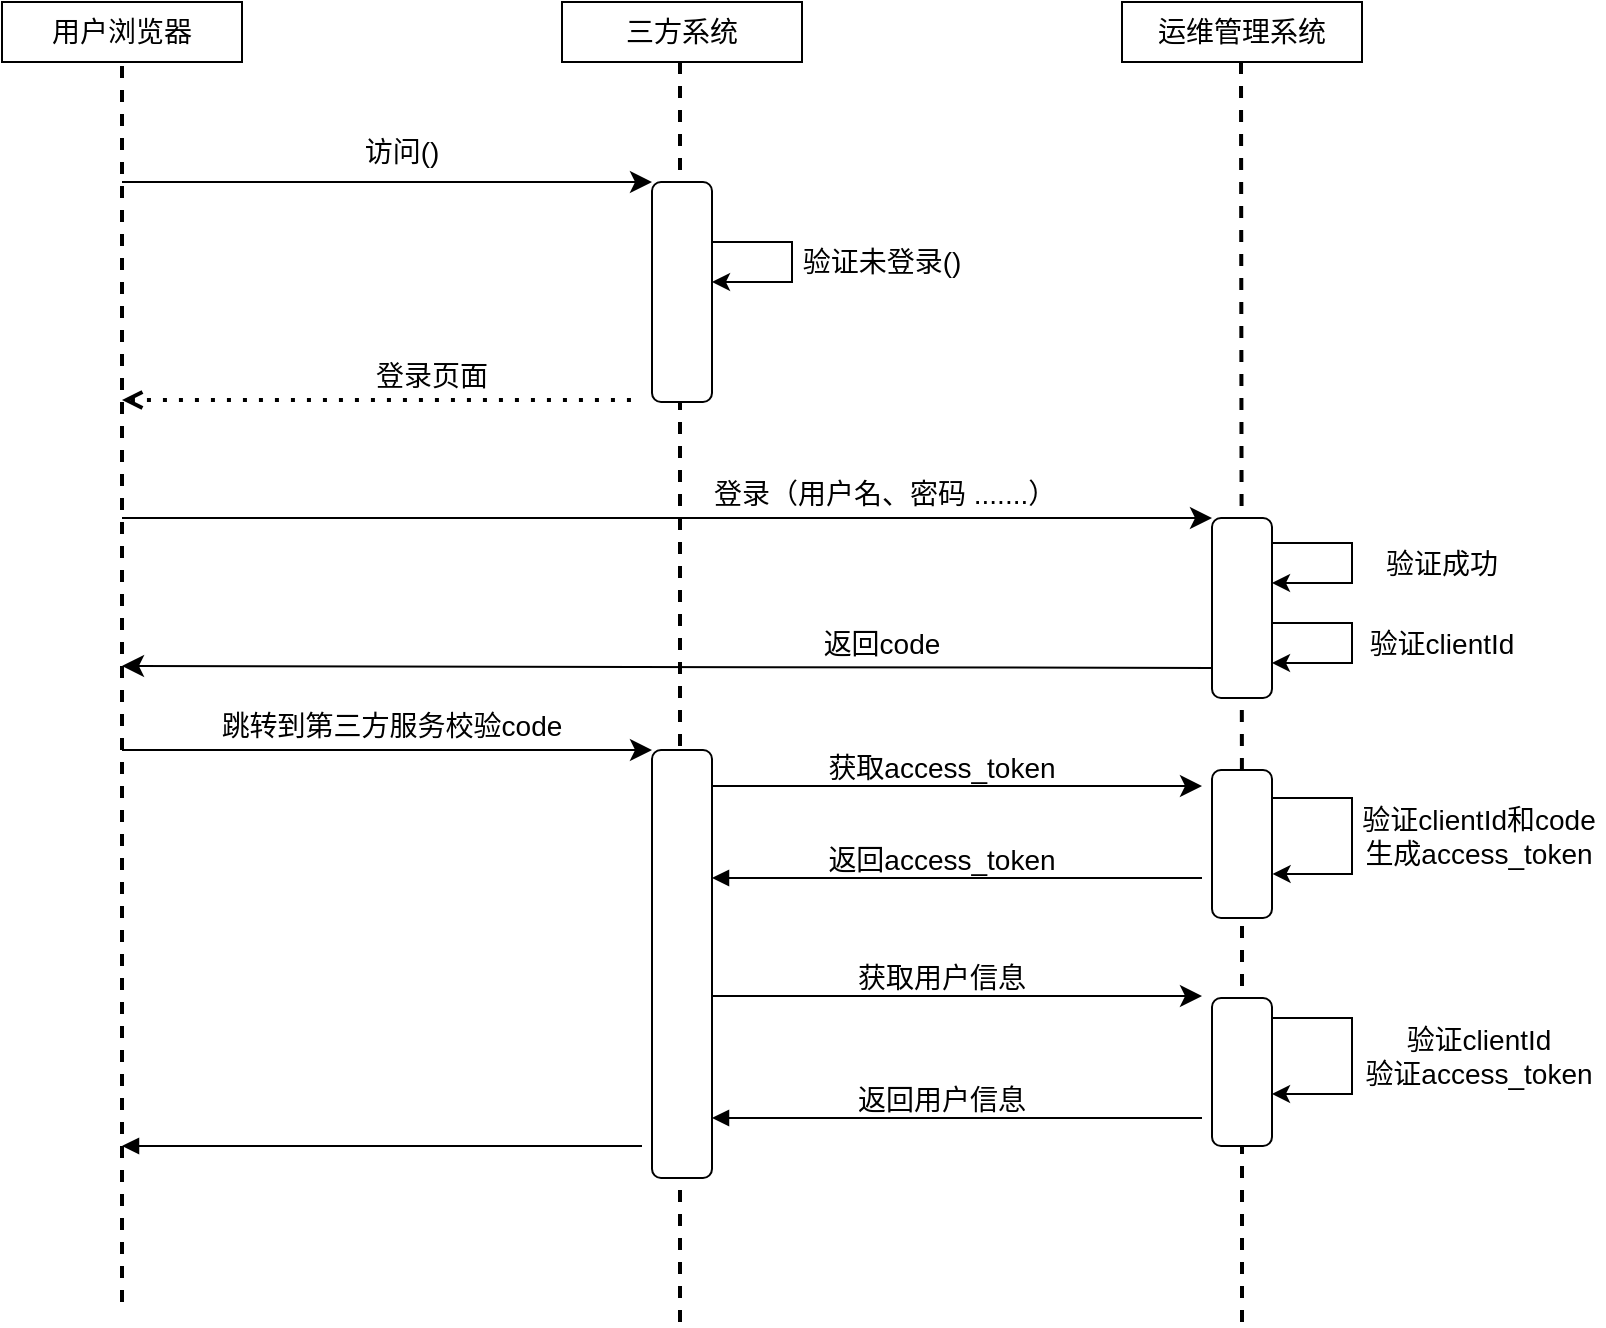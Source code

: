 <mxfile version="26.1.3">
  <diagram name="第 1 页" id="2C3zUtz4Onn53_GNh0Rn">
    <mxGraphModel dx="922" dy="616" grid="1" gridSize="10" guides="1" tooltips="1" connect="1" arrows="1" fold="1" page="1" pageScale="1" pageWidth="827" pageHeight="1169" math="0" shadow="0">
      <root>
        <mxCell id="0" />
        <mxCell id="1" parent="0" />
        <mxCell id="HYNrUmtqzF9IMo-W-l-u-26" value="" style="endArrow=none;dashed=1;html=1;rounded=0;entryX=0.5;entryY=1;entryDx=0;entryDy=0;strokeWidth=2;" edge="1" parent="1" source="HYNrUmtqzF9IMo-W-l-u-39">
          <mxGeometry width="50" height="50" relative="1" as="geometry">
            <mxPoint x="660" y="760" as="sourcePoint" />
            <mxPoint x="659.5" y="200" as="targetPoint" />
          </mxGeometry>
        </mxCell>
        <mxCell id="HYNrUmtqzF9IMo-W-l-u-25" value="" style="endArrow=none;dashed=1;html=1;rounded=0;entryX=0.5;entryY=1;entryDx=0;entryDy=0;strokeWidth=2;" edge="1" parent="1">
          <mxGeometry width="50" height="50" relative="1" as="geometry">
            <mxPoint x="379" y="830" as="sourcePoint" />
            <mxPoint x="379" y="200" as="targetPoint" />
          </mxGeometry>
        </mxCell>
        <mxCell id="HYNrUmtqzF9IMo-W-l-u-1" value="&lt;font style=&quot;font-size: 14px;&quot;&gt;用户浏览器&lt;/font&gt;" style="rounded=0;whiteSpace=wrap;html=1;" vertex="1" parent="1">
          <mxGeometry x="40" y="170" width="120" height="30" as="geometry" />
        </mxCell>
        <mxCell id="HYNrUmtqzF9IMo-W-l-u-2" value="&lt;font style=&quot;font-size: 14px;&quot;&gt;三方系统&lt;/font&gt;" style="rounded=0;whiteSpace=wrap;html=1;" vertex="1" parent="1">
          <mxGeometry x="320" y="170" width="120" height="30" as="geometry" />
        </mxCell>
        <mxCell id="HYNrUmtqzF9IMo-W-l-u-3" value="&lt;font style=&quot;font-size: 14px;&quot;&gt;运维管理系统&lt;/font&gt;" style="rounded=0;whiteSpace=wrap;html=1;" vertex="1" parent="1">
          <mxGeometry x="600" y="170" width="120" height="30" as="geometry" />
        </mxCell>
        <mxCell id="HYNrUmtqzF9IMo-W-l-u-4" value="" style="endArrow=none;dashed=1;html=1;rounded=0;entryX=0.5;entryY=1;entryDx=0;entryDy=0;strokeWidth=2;" edge="1" parent="1" target="HYNrUmtqzF9IMo-W-l-u-1">
          <mxGeometry width="50" height="50" relative="1" as="geometry">
            <mxPoint x="100" y="820" as="sourcePoint" />
            <mxPoint x="100" y="220" as="targetPoint" />
          </mxGeometry>
        </mxCell>
        <mxCell id="HYNrUmtqzF9IMo-W-l-u-5" value="" style="rounded=1;whiteSpace=wrap;html=1;" vertex="1" parent="1">
          <mxGeometry x="365" y="260" width="30" height="110" as="geometry" />
        </mxCell>
        <mxCell id="HYNrUmtqzF9IMo-W-l-u-7" value="" style="endArrow=classic;html=1;rounded=0;entryX=0;entryY=0;entryDx=0;entryDy=0;endSize=8;" edge="1" parent="1" target="HYNrUmtqzF9IMo-W-l-u-5">
          <mxGeometry width="50" height="50" relative="1" as="geometry">
            <mxPoint x="100" y="260" as="sourcePoint" />
            <mxPoint x="250" y="260" as="targetPoint" />
          </mxGeometry>
        </mxCell>
        <mxCell id="HYNrUmtqzF9IMo-W-l-u-8" value="&lt;font style=&quot;font-size: 14px;&quot;&gt;访问()&lt;/font&gt;" style="text;html=1;align=center;verticalAlign=middle;whiteSpace=wrap;rounded=0;" vertex="1" parent="1">
          <mxGeometry x="210" y="230" width="60" height="30" as="geometry" />
        </mxCell>
        <mxCell id="HYNrUmtqzF9IMo-W-l-u-9" value="" style="endArrow=classic;html=1;rounded=0;exitX=1;exitY=0.25;exitDx=0;exitDy=0;entryX=1;entryY=0.5;entryDx=0;entryDy=0;" edge="1" parent="1">
          <mxGeometry width="50" height="50" relative="1" as="geometry">
            <mxPoint x="395" y="290" as="sourcePoint" />
            <mxPoint x="395" y="310" as="targetPoint" />
            <Array as="points">
              <mxPoint x="435" y="290" />
              <mxPoint x="435" y="310" />
            </Array>
          </mxGeometry>
        </mxCell>
        <mxCell id="HYNrUmtqzF9IMo-W-l-u-11" value="&lt;font style=&quot;font-size: 14px;&quot;&gt;验证未登录()&lt;/font&gt;" style="text;html=1;align=center;verticalAlign=middle;whiteSpace=wrap;rounded=0;" vertex="1" parent="1">
          <mxGeometry x="435" y="287.5" width="90" height="25" as="geometry" />
        </mxCell>
        <mxCell id="HYNrUmtqzF9IMo-W-l-u-17" value="" style="endArrow=none;dashed=1;html=1;dashPattern=1 3;strokeWidth=2;rounded=0;startArrow=open;startFill=0;" edge="1" parent="1">
          <mxGeometry width="50" height="50" relative="1" as="geometry">
            <mxPoint x="100" y="369" as="sourcePoint" />
            <mxPoint x="360" y="369" as="targetPoint" />
          </mxGeometry>
        </mxCell>
        <mxCell id="HYNrUmtqzF9IMo-W-l-u-19" value="&lt;span style=&quot;font-size: 14px;&quot;&gt;登录页面&lt;/span&gt;" style="text;html=1;align=center;verticalAlign=middle;whiteSpace=wrap;rounded=0;" vertex="1" parent="1">
          <mxGeometry x="210" y="344" width="90" height="25" as="geometry" />
        </mxCell>
        <mxCell id="HYNrUmtqzF9IMo-W-l-u-20" value="" style="rounded=1;whiteSpace=wrap;html=1;" vertex="1" parent="1">
          <mxGeometry x="645" y="428" width="30" height="90" as="geometry" />
        </mxCell>
        <mxCell id="HYNrUmtqzF9IMo-W-l-u-21" value="" style="endArrow=classic;html=1;rounded=0;entryX=0;entryY=0;entryDx=0;entryDy=0;endSize=8;" edge="1" parent="1" target="HYNrUmtqzF9IMo-W-l-u-20">
          <mxGeometry width="50" height="50" relative="1" as="geometry">
            <mxPoint x="100" y="428" as="sourcePoint" />
            <mxPoint x="365" y="428" as="targetPoint" />
          </mxGeometry>
        </mxCell>
        <mxCell id="HYNrUmtqzF9IMo-W-l-u-22" value="&lt;span style=&quot;font-size: 14px;&quot;&gt;登录（用户名、密码 .......）&lt;/span&gt;" style="text;html=1;align=center;verticalAlign=middle;whiteSpace=wrap;rounded=0;" vertex="1" parent="1">
          <mxGeometry x="395" y="403" width="170" height="25" as="geometry" />
        </mxCell>
        <mxCell id="HYNrUmtqzF9IMo-W-l-u-23" value="" style="endArrow=classic;html=1;rounded=0;exitX=1;exitY=0.25;exitDx=0;exitDy=0;entryX=1;entryY=0.5;entryDx=0;entryDy=0;" edge="1" parent="1">
          <mxGeometry width="50" height="50" relative="1" as="geometry">
            <mxPoint x="675" y="440.5" as="sourcePoint" />
            <mxPoint x="675" y="460.5" as="targetPoint" />
            <Array as="points">
              <mxPoint x="715" y="440.5" />
              <mxPoint x="715" y="460.5" />
            </Array>
          </mxGeometry>
        </mxCell>
        <mxCell id="HYNrUmtqzF9IMo-W-l-u-24" value="&lt;font style=&quot;font-size: 14px;&quot;&gt;验证成功&lt;/font&gt;" style="text;html=1;align=center;verticalAlign=middle;whiteSpace=wrap;rounded=0;" vertex="1" parent="1">
          <mxGeometry x="715" y="438" width="90" height="25" as="geometry" />
        </mxCell>
        <mxCell id="HYNrUmtqzF9IMo-W-l-u-27" value="" style="endArrow=classic;html=1;rounded=0;exitX=1;exitY=0.25;exitDx=0;exitDy=0;entryX=1;entryY=0.5;entryDx=0;entryDy=0;" edge="1" parent="1">
          <mxGeometry width="50" height="50" relative="1" as="geometry">
            <mxPoint x="675" y="480.5" as="sourcePoint" />
            <mxPoint x="675" y="500.5" as="targetPoint" />
            <Array as="points">
              <mxPoint x="715" y="480.5" />
              <mxPoint x="715" y="500.5" />
            </Array>
          </mxGeometry>
        </mxCell>
        <mxCell id="HYNrUmtqzF9IMo-W-l-u-28" value="&lt;font style=&quot;font-size: 14px;&quot;&gt;验证clientId&lt;/font&gt;" style="text;html=1;align=center;verticalAlign=middle;whiteSpace=wrap;rounded=0;" vertex="1" parent="1">
          <mxGeometry x="715" y="478" width="90" height="25" as="geometry" />
        </mxCell>
        <mxCell id="HYNrUmtqzF9IMo-W-l-u-29" value="" style="endArrow=classic;html=1;rounded=0;endSize=8;exitX=0;exitY=0.833;exitDx=0;exitDy=0;exitPerimeter=0;" edge="1" parent="1" source="HYNrUmtqzF9IMo-W-l-u-20">
          <mxGeometry width="50" height="50" relative="1" as="geometry">
            <mxPoint x="160" y="502" as="sourcePoint" />
            <mxPoint x="100" y="502" as="targetPoint" />
          </mxGeometry>
        </mxCell>
        <mxCell id="HYNrUmtqzF9IMo-W-l-u-31" value="&lt;span style=&quot;font-size: 14px;&quot;&gt;返回code&lt;/span&gt;" style="text;html=1;align=center;verticalAlign=middle;whiteSpace=wrap;rounded=0;" vertex="1" parent="1">
          <mxGeometry x="395" y="478" width="170" height="25" as="geometry" />
        </mxCell>
        <mxCell id="HYNrUmtqzF9IMo-W-l-u-32" value="" style="endArrow=classic;html=1;rounded=0;entryX=0;entryY=0;entryDx=0;entryDy=0;endSize=8;" edge="1" parent="1">
          <mxGeometry width="50" height="50" relative="1" as="geometry">
            <mxPoint x="100" y="544" as="sourcePoint" />
            <mxPoint x="365" y="544" as="targetPoint" />
          </mxGeometry>
        </mxCell>
        <mxCell id="HYNrUmtqzF9IMo-W-l-u-33" value="" style="rounded=1;whiteSpace=wrap;html=1;" vertex="1" parent="1">
          <mxGeometry x="365" y="544" width="30" height="214" as="geometry" />
        </mxCell>
        <mxCell id="HYNrUmtqzF9IMo-W-l-u-36" value="&lt;span style=&quot;font-size: 14px;&quot;&gt;跳转到第三方服务校验code&lt;/span&gt;" style="text;html=1;align=center;verticalAlign=middle;whiteSpace=wrap;rounded=0;" vertex="1" parent="1">
          <mxGeometry x="140" y="519" width="190" height="25" as="geometry" />
        </mxCell>
        <mxCell id="HYNrUmtqzF9IMo-W-l-u-37" value="" style="endArrow=classic;html=1;rounded=0;endSize=8;" edge="1" parent="1">
          <mxGeometry width="50" height="50" relative="1" as="geometry">
            <mxPoint x="395" y="562" as="sourcePoint" />
            <mxPoint x="640" y="562" as="targetPoint" />
          </mxGeometry>
        </mxCell>
        <mxCell id="HYNrUmtqzF9IMo-W-l-u-38" value="&lt;span style=&quot;font-size: 14px;&quot;&gt;获取access_token&lt;/span&gt;" style="text;html=1;align=center;verticalAlign=middle;whiteSpace=wrap;rounded=0;" vertex="1" parent="1">
          <mxGeometry x="440" y="543" width="140" height="20" as="geometry" />
        </mxCell>
        <mxCell id="HYNrUmtqzF9IMo-W-l-u-40" value="" style="endArrow=none;dashed=1;html=1;rounded=0;entryX=0.5;entryY=1;entryDx=0;entryDy=0;strokeWidth=2;" edge="1" parent="1" target="HYNrUmtqzF9IMo-W-l-u-39">
          <mxGeometry width="50" height="50" relative="1" as="geometry">
            <mxPoint x="660" y="830" as="sourcePoint" />
            <mxPoint x="659.5" y="200" as="targetPoint" />
          </mxGeometry>
        </mxCell>
        <mxCell id="HYNrUmtqzF9IMo-W-l-u-39" value="" style="rounded=1;whiteSpace=wrap;html=1;" vertex="1" parent="1">
          <mxGeometry x="645" y="554" width="30" height="74" as="geometry" />
        </mxCell>
        <mxCell id="HYNrUmtqzF9IMo-W-l-u-41" value="" style="endArrow=classic;html=1;rounded=0;exitX=1;exitY=0.25;exitDx=0;exitDy=0;entryX=1.01;entryY=0.702;entryDx=0;entryDy=0;entryPerimeter=0;" edge="1" parent="1" target="HYNrUmtqzF9IMo-W-l-u-39">
          <mxGeometry width="50" height="50" relative="1" as="geometry">
            <mxPoint x="675" y="568" as="sourcePoint" />
            <mxPoint x="675" y="588" as="targetPoint" />
            <Array as="points">
              <mxPoint x="715" y="568" />
              <mxPoint x="715" y="606" />
            </Array>
          </mxGeometry>
        </mxCell>
        <mxCell id="HYNrUmtqzF9IMo-W-l-u-42" value="&lt;font style=&quot;font-size: 14px;&quot;&gt;验证clientId和code生成access_token&lt;/font&gt;" style="text;html=1;align=center;verticalAlign=middle;whiteSpace=wrap;rounded=0;" vertex="1" parent="1">
          <mxGeometry x="716" y="574" width="125" height="25" as="geometry" />
        </mxCell>
        <mxCell id="HYNrUmtqzF9IMo-W-l-u-44" value="" style="endArrow=none;html=1;rounded=0;endSize=8;startArrow=block;startFill=1;" edge="1" parent="1">
          <mxGeometry width="50" height="50" relative="1" as="geometry">
            <mxPoint x="395" y="608" as="sourcePoint" />
            <mxPoint x="640" y="608" as="targetPoint" />
          </mxGeometry>
        </mxCell>
        <mxCell id="HYNrUmtqzF9IMo-W-l-u-45" value="&lt;span style=&quot;font-size: 14px;&quot;&gt;返回access_token&lt;/span&gt;" style="text;html=1;align=center;verticalAlign=middle;whiteSpace=wrap;rounded=0;" vertex="1" parent="1">
          <mxGeometry x="440" y="589" width="140" height="20" as="geometry" />
        </mxCell>
        <mxCell id="HYNrUmtqzF9IMo-W-l-u-46" value="" style="endArrow=classic;html=1;rounded=0;endSize=8;" edge="1" parent="1">
          <mxGeometry width="50" height="50" relative="1" as="geometry">
            <mxPoint x="395" y="667" as="sourcePoint" />
            <mxPoint x="640" y="667" as="targetPoint" />
          </mxGeometry>
        </mxCell>
        <mxCell id="HYNrUmtqzF9IMo-W-l-u-47" value="&lt;span style=&quot;font-size: 14px;&quot;&gt;获取用户信息&lt;/span&gt;" style="text;html=1;align=center;verticalAlign=middle;whiteSpace=wrap;rounded=0;" vertex="1" parent="1">
          <mxGeometry x="440" y="648" width="140" height="20" as="geometry" />
        </mxCell>
        <mxCell id="HYNrUmtqzF9IMo-W-l-u-48" value="" style="rounded=1;whiteSpace=wrap;html=1;" vertex="1" parent="1">
          <mxGeometry x="645" y="668" width="30" height="74" as="geometry" />
        </mxCell>
        <mxCell id="HYNrUmtqzF9IMo-W-l-u-49" value="" style="endArrow=classic;html=1;rounded=0;exitX=1;exitY=0.25;exitDx=0;exitDy=0;entryX=1.01;entryY=0.702;entryDx=0;entryDy=0;entryPerimeter=0;" edge="1" parent="1">
          <mxGeometry width="50" height="50" relative="1" as="geometry">
            <mxPoint x="675" y="678" as="sourcePoint" />
            <mxPoint x="675" y="716" as="targetPoint" />
            <Array as="points">
              <mxPoint x="715" y="678" />
              <mxPoint x="715" y="716" />
            </Array>
          </mxGeometry>
        </mxCell>
        <mxCell id="HYNrUmtqzF9IMo-W-l-u-50" value="&lt;font style=&quot;font-size: 14px;&quot;&gt;验证clientId&lt;/font&gt;&lt;div&gt;&lt;font style=&quot;font-size: 14px;&quot;&gt;验证access_token&lt;/font&gt;&lt;/div&gt;" style="text;html=1;align=center;verticalAlign=middle;whiteSpace=wrap;rounded=0;" vertex="1" parent="1">
          <mxGeometry x="716" y="684" width="125" height="25" as="geometry" />
        </mxCell>
        <mxCell id="HYNrUmtqzF9IMo-W-l-u-51" value="" style="endArrow=none;html=1;rounded=0;endSize=8;startArrow=block;startFill=1;" edge="1" parent="1">
          <mxGeometry width="50" height="50" relative="1" as="geometry">
            <mxPoint x="395" y="728" as="sourcePoint" />
            <mxPoint x="640" y="728" as="targetPoint" />
          </mxGeometry>
        </mxCell>
        <mxCell id="HYNrUmtqzF9IMo-W-l-u-52" value="&lt;span style=&quot;font-size: 14px;&quot;&gt;返回用户信息&lt;/span&gt;" style="text;html=1;align=center;verticalAlign=middle;whiteSpace=wrap;rounded=0;" vertex="1" parent="1">
          <mxGeometry x="440" y="709" width="140" height="20" as="geometry" />
        </mxCell>
        <mxCell id="HYNrUmtqzF9IMo-W-l-u-53" value="" style="endArrow=none;html=1;rounded=0;endSize=8;startArrow=block;startFill=1;" edge="1" parent="1">
          <mxGeometry width="50" height="50" relative="1" as="geometry">
            <mxPoint x="100" y="742" as="sourcePoint" />
            <mxPoint x="360" y="742" as="targetPoint" />
          </mxGeometry>
        </mxCell>
      </root>
    </mxGraphModel>
  </diagram>
</mxfile>
